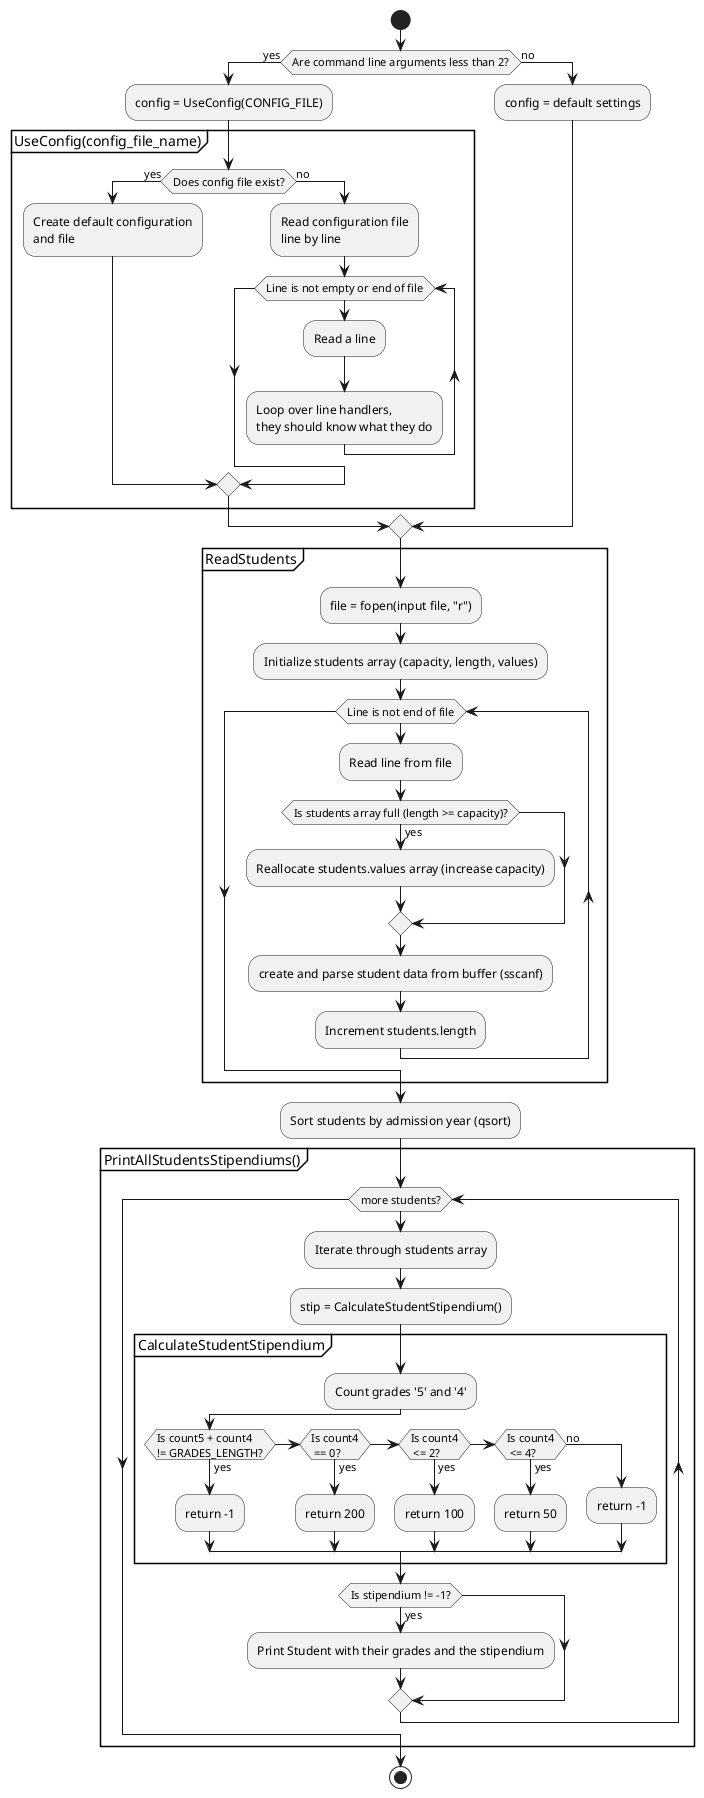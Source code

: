 @startuml
start
if (Are command line arguments less than 2?) then (yes)
:config = UseConfig(CONFIG_FILE);
partition UseConfig(config_file_name) {
    if (Does config file exist?) then (yes)
        :Create default configuration
 and file;
    else (no)
        :Read configuration file
 line by line;
        while (Line is not empty or end of file)
            :Read a line;
            :Loop over line handlers,
they should know what they do;
        endwhile
    endif
}

else (no)
:config = default settings;
endif

partition ReadStudents {
:file = fopen(input file, "r");
:Initialize students array (capacity, length, values);
while (Line is not end of file)
    :Read line from file;
    if (Is students array full (length >= capacity)?) then (yes)
        :Reallocate students.values array (increase capacity);
    endif
    
    :create and parse student data from buffer (sscanf);
    :Increment students.length;
endwhile
}

:Sort students by admission year (qsort);

partition PrintAllStudentsStipendiums() {
while (more students?)
    :Iterate through students array;
    :stip = CalculateStudentStipendium();
partition CalculateStudentStipendium {
:Count grades '5' and '4';
if (Is count5 + count4
!= GRADES_LENGTH?) then (yes)
    :return -1;
elseif (Is count4
 == 0?) then (yes)
    :return 200;
elseif (Is count4
 <= 2?) then (yes)
    :return 100;
elseif (Is count4
 <= 4?) then (yes)
    :return 50;
else (no)
    :return -1;
endif
}
    if (Is stipendium != -1?) then (yes)
        :Print Student with their grades and the stipendium;
    endif
endwhile
}
stop
@enduml